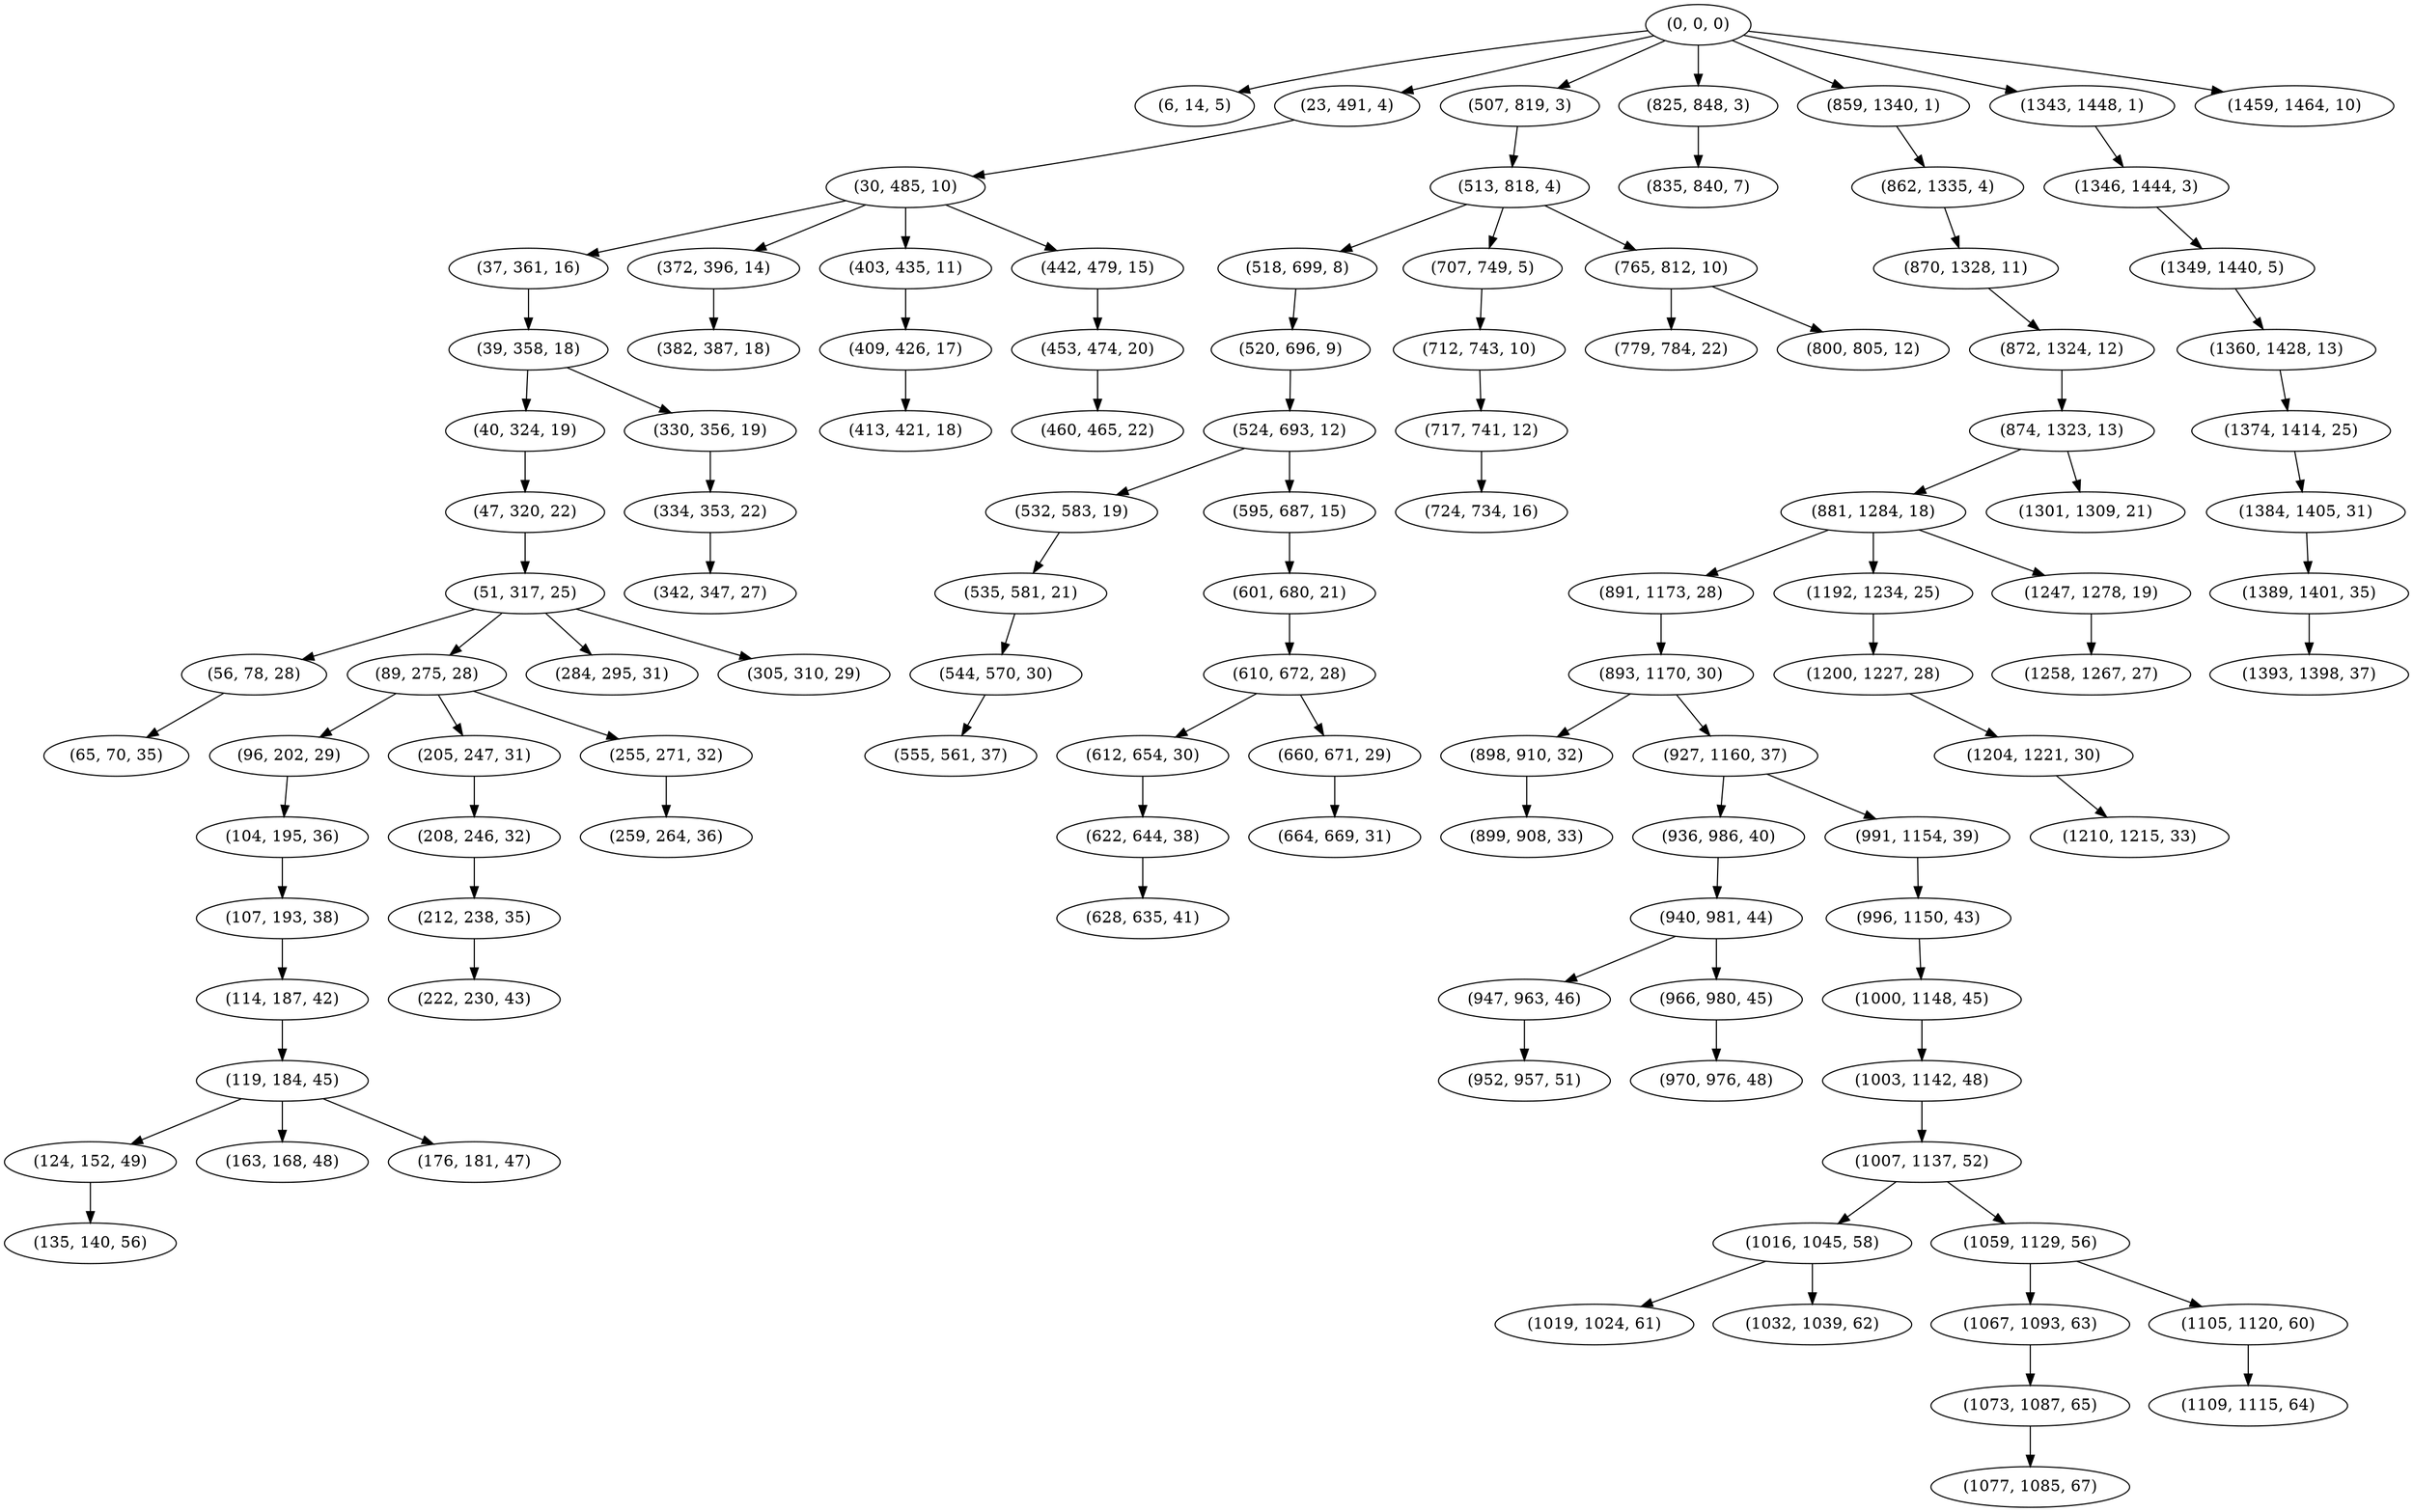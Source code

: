 digraph tree {
    "(0, 0, 0)";
    "(6, 14, 5)";
    "(23, 491, 4)";
    "(30, 485, 10)";
    "(37, 361, 16)";
    "(39, 358, 18)";
    "(40, 324, 19)";
    "(47, 320, 22)";
    "(51, 317, 25)";
    "(56, 78, 28)";
    "(65, 70, 35)";
    "(89, 275, 28)";
    "(96, 202, 29)";
    "(104, 195, 36)";
    "(107, 193, 38)";
    "(114, 187, 42)";
    "(119, 184, 45)";
    "(124, 152, 49)";
    "(135, 140, 56)";
    "(163, 168, 48)";
    "(176, 181, 47)";
    "(205, 247, 31)";
    "(208, 246, 32)";
    "(212, 238, 35)";
    "(222, 230, 43)";
    "(255, 271, 32)";
    "(259, 264, 36)";
    "(284, 295, 31)";
    "(305, 310, 29)";
    "(330, 356, 19)";
    "(334, 353, 22)";
    "(342, 347, 27)";
    "(372, 396, 14)";
    "(382, 387, 18)";
    "(403, 435, 11)";
    "(409, 426, 17)";
    "(413, 421, 18)";
    "(442, 479, 15)";
    "(453, 474, 20)";
    "(460, 465, 22)";
    "(507, 819, 3)";
    "(513, 818, 4)";
    "(518, 699, 8)";
    "(520, 696, 9)";
    "(524, 693, 12)";
    "(532, 583, 19)";
    "(535, 581, 21)";
    "(544, 570, 30)";
    "(555, 561, 37)";
    "(595, 687, 15)";
    "(601, 680, 21)";
    "(610, 672, 28)";
    "(612, 654, 30)";
    "(622, 644, 38)";
    "(628, 635, 41)";
    "(660, 671, 29)";
    "(664, 669, 31)";
    "(707, 749, 5)";
    "(712, 743, 10)";
    "(717, 741, 12)";
    "(724, 734, 16)";
    "(765, 812, 10)";
    "(779, 784, 22)";
    "(800, 805, 12)";
    "(825, 848, 3)";
    "(835, 840, 7)";
    "(859, 1340, 1)";
    "(862, 1335, 4)";
    "(870, 1328, 11)";
    "(872, 1324, 12)";
    "(874, 1323, 13)";
    "(881, 1284, 18)";
    "(891, 1173, 28)";
    "(893, 1170, 30)";
    "(898, 910, 32)";
    "(899, 908, 33)";
    "(927, 1160, 37)";
    "(936, 986, 40)";
    "(940, 981, 44)";
    "(947, 963, 46)";
    "(952, 957, 51)";
    "(966, 980, 45)";
    "(970, 976, 48)";
    "(991, 1154, 39)";
    "(996, 1150, 43)";
    "(1000, 1148, 45)";
    "(1003, 1142, 48)";
    "(1007, 1137, 52)";
    "(1016, 1045, 58)";
    "(1019, 1024, 61)";
    "(1032, 1039, 62)";
    "(1059, 1129, 56)";
    "(1067, 1093, 63)";
    "(1073, 1087, 65)";
    "(1077, 1085, 67)";
    "(1105, 1120, 60)";
    "(1109, 1115, 64)";
    "(1192, 1234, 25)";
    "(1200, 1227, 28)";
    "(1204, 1221, 30)";
    "(1210, 1215, 33)";
    "(1247, 1278, 19)";
    "(1258, 1267, 27)";
    "(1301, 1309, 21)";
    "(1343, 1448, 1)";
    "(1346, 1444, 3)";
    "(1349, 1440, 5)";
    "(1360, 1428, 13)";
    "(1374, 1414, 25)";
    "(1384, 1405, 31)";
    "(1389, 1401, 35)";
    "(1393, 1398, 37)";
    "(1459, 1464, 10)";
    "(0, 0, 0)" -> "(6, 14, 5)";
    "(0, 0, 0)" -> "(23, 491, 4)";
    "(0, 0, 0)" -> "(507, 819, 3)";
    "(0, 0, 0)" -> "(825, 848, 3)";
    "(0, 0, 0)" -> "(859, 1340, 1)";
    "(0, 0, 0)" -> "(1343, 1448, 1)";
    "(0, 0, 0)" -> "(1459, 1464, 10)";
    "(23, 491, 4)" -> "(30, 485, 10)";
    "(30, 485, 10)" -> "(37, 361, 16)";
    "(30, 485, 10)" -> "(372, 396, 14)";
    "(30, 485, 10)" -> "(403, 435, 11)";
    "(30, 485, 10)" -> "(442, 479, 15)";
    "(37, 361, 16)" -> "(39, 358, 18)";
    "(39, 358, 18)" -> "(40, 324, 19)";
    "(39, 358, 18)" -> "(330, 356, 19)";
    "(40, 324, 19)" -> "(47, 320, 22)";
    "(47, 320, 22)" -> "(51, 317, 25)";
    "(51, 317, 25)" -> "(56, 78, 28)";
    "(51, 317, 25)" -> "(89, 275, 28)";
    "(51, 317, 25)" -> "(284, 295, 31)";
    "(51, 317, 25)" -> "(305, 310, 29)";
    "(56, 78, 28)" -> "(65, 70, 35)";
    "(89, 275, 28)" -> "(96, 202, 29)";
    "(89, 275, 28)" -> "(205, 247, 31)";
    "(89, 275, 28)" -> "(255, 271, 32)";
    "(96, 202, 29)" -> "(104, 195, 36)";
    "(104, 195, 36)" -> "(107, 193, 38)";
    "(107, 193, 38)" -> "(114, 187, 42)";
    "(114, 187, 42)" -> "(119, 184, 45)";
    "(119, 184, 45)" -> "(124, 152, 49)";
    "(119, 184, 45)" -> "(163, 168, 48)";
    "(119, 184, 45)" -> "(176, 181, 47)";
    "(124, 152, 49)" -> "(135, 140, 56)";
    "(205, 247, 31)" -> "(208, 246, 32)";
    "(208, 246, 32)" -> "(212, 238, 35)";
    "(212, 238, 35)" -> "(222, 230, 43)";
    "(255, 271, 32)" -> "(259, 264, 36)";
    "(330, 356, 19)" -> "(334, 353, 22)";
    "(334, 353, 22)" -> "(342, 347, 27)";
    "(372, 396, 14)" -> "(382, 387, 18)";
    "(403, 435, 11)" -> "(409, 426, 17)";
    "(409, 426, 17)" -> "(413, 421, 18)";
    "(442, 479, 15)" -> "(453, 474, 20)";
    "(453, 474, 20)" -> "(460, 465, 22)";
    "(507, 819, 3)" -> "(513, 818, 4)";
    "(513, 818, 4)" -> "(518, 699, 8)";
    "(513, 818, 4)" -> "(707, 749, 5)";
    "(513, 818, 4)" -> "(765, 812, 10)";
    "(518, 699, 8)" -> "(520, 696, 9)";
    "(520, 696, 9)" -> "(524, 693, 12)";
    "(524, 693, 12)" -> "(532, 583, 19)";
    "(524, 693, 12)" -> "(595, 687, 15)";
    "(532, 583, 19)" -> "(535, 581, 21)";
    "(535, 581, 21)" -> "(544, 570, 30)";
    "(544, 570, 30)" -> "(555, 561, 37)";
    "(595, 687, 15)" -> "(601, 680, 21)";
    "(601, 680, 21)" -> "(610, 672, 28)";
    "(610, 672, 28)" -> "(612, 654, 30)";
    "(610, 672, 28)" -> "(660, 671, 29)";
    "(612, 654, 30)" -> "(622, 644, 38)";
    "(622, 644, 38)" -> "(628, 635, 41)";
    "(660, 671, 29)" -> "(664, 669, 31)";
    "(707, 749, 5)" -> "(712, 743, 10)";
    "(712, 743, 10)" -> "(717, 741, 12)";
    "(717, 741, 12)" -> "(724, 734, 16)";
    "(765, 812, 10)" -> "(779, 784, 22)";
    "(765, 812, 10)" -> "(800, 805, 12)";
    "(825, 848, 3)" -> "(835, 840, 7)";
    "(859, 1340, 1)" -> "(862, 1335, 4)";
    "(862, 1335, 4)" -> "(870, 1328, 11)";
    "(870, 1328, 11)" -> "(872, 1324, 12)";
    "(872, 1324, 12)" -> "(874, 1323, 13)";
    "(874, 1323, 13)" -> "(881, 1284, 18)";
    "(874, 1323, 13)" -> "(1301, 1309, 21)";
    "(881, 1284, 18)" -> "(891, 1173, 28)";
    "(881, 1284, 18)" -> "(1192, 1234, 25)";
    "(881, 1284, 18)" -> "(1247, 1278, 19)";
    "(891, 1173, 28)" -> "(893, 1170, 30)";
    "(893, 1170, 30)" -> "(898, 910, 32)";
    "(893, 1170, 30)" -> "(927, 1160, 37)";
    "(898, 910, 32)" -> "(899, 908, 33)";
    "(927, 1160, 37)" -> "(936, 986, 40)";
    "(927, 1160, 37)" -> "(991, 1154, 39)";
    "(936, 986, 40)" -> "(940, 981, 44)";
    "(940, 981, 44)" -> "(947, 963, 46)";
    "(940, 981, 44)" -> "(966, 980, 45)";
    "(947, 963, 46)" -> "(952, 957, 51)";
    "(966, 980, 45)" -> "(970, 976, 48)";
    "(991, 1154, 39)" -> "(996, 1150, 43)";
    "(996, 1150, 43)" -> "(1000, 1148, 45)";
    "(1000, 1148, 45)" -> "(1003, 1142, 48)";
    "(1003, 1142, 48)" -> "(1007, 1137, 52)";
    "(1007, 1137, 52)" -> "(1016, 1045, 58)";
    "(1007, 1137, 52)" -> "(1059, 1129, 56)";
    "(1016, 1045, 58)" -> "(1019, 1024, 61)";
    "(1016, 1045, 58)" -> "(1032, 1039, 62)";
    "(1059, 1129, 56)" -> "(1067, 1093, 63)";
    "(1059, 1129, 56)" -> "(1105, 1120, 60)";
    "(1067, 1093, 63)" -> "(1073, 1087, 65)";
    "(1073, 1087, 65)" -> "(1077, 1085, 67)";
    "(1105, 1120, 60)" -> "(1109, 1115, 64)";
    "(1192, 1234, 25)" -> "(1200, 1227, 28)";
    "(1200, 1227, 28)" -> "(1204, 1221, 30)";
    "(1204, 1221, 30)" -> "(1210, 1215, 33)";
    "(1247, 1278, 19)" -> "(1258, 1267, 27)";
    "(1343, 1448, 1)" -> "(1346, 1444, 3)";
    "(1346, 1444, 3)" -> "(1349, 1440, 5)";
    "(1349, 1440, 5)" -> "(1360, 1428, 13)";
    "(1360, 1428, 13)" -> "(1374, 1414, 25)";
    "(1374, 1414, 25)" -> "(1384, 1405, 31)";
    "(1384, 1405, 31)" -> "(1389, 1401, 35)";
    "(1389, 1401, 35)" -> "(1393, 1398, 37)";
}
